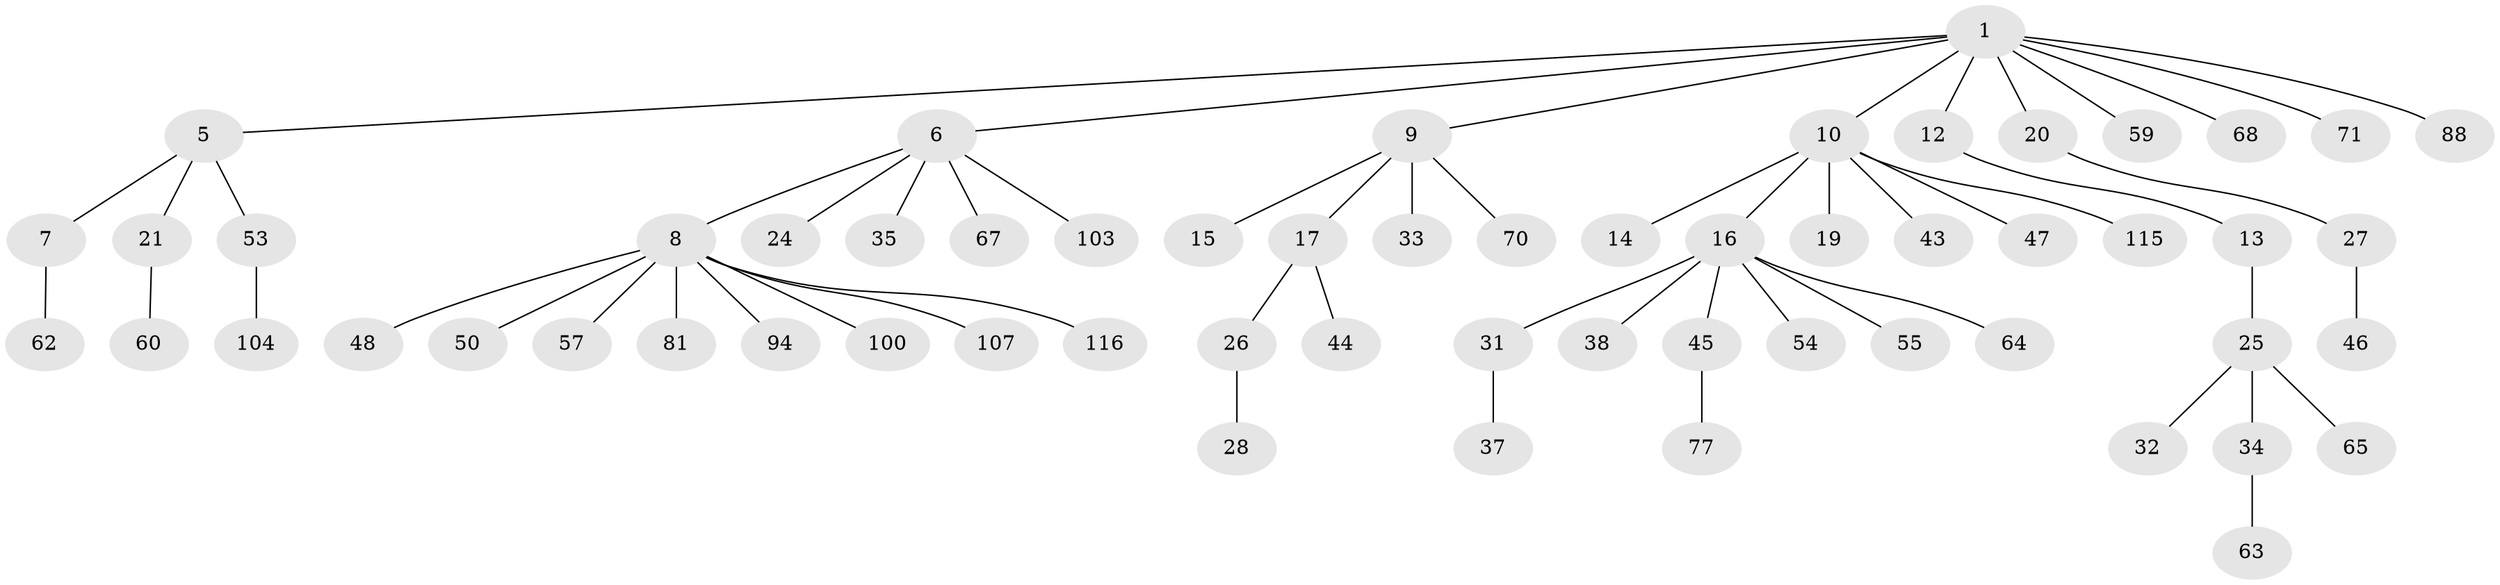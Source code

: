 // original degree distribution, {6: 0.04201680672268908, 4: 0.08403361344537816, 2: 0.21008403361344538, 7: 0.008403361344537815, 1: 0.5714285714285714, 8: 0.008403361344537815, 5: 0.025210084033613446, 3: 0.05042016806722689}
// Generated by graph-tools (version 1.1) at 2025/19/03/04/25 18:19:21]
// undirected, 59 vertices, 58 edges
graph export_dot {
graph [start="1"]
  node [color=gray90,style=filled];
  1 [super="+2+3"];
  5;
  6;
  7 [super="+95+72"];
  8 [super="+23+97+106+29"];
  9 [super="+41+11"];
  10;
  12;
  13;
  14;
  15;
  16 [super="+42+39+18"];
  17 [super="+76+102+80+22"];
  19;
  20 [super="+112"];
  21 [super="+75+110+91+49+36"];
  24 [super="+30"];
  25;
  26;
  27 [super="+87+83"];
  28;
  31;
  32 [super="+69"];
  33;
  34 [super="+105"];
  35;
  37;
  38;
  43 [super="+52"];
  44;
  45 [super="+51"];
  46;
  47;
  48 [super="+96"];
  50;
  53;
  54;
  55 [super="+58+79+89"];
  57;
  59 [super="+93"];
  60;
  62;
  63;
  64;
  65;
  67;
  68 [super="+78"];
  70;
  71;
  77;
  81 [super="+101"];
  88 [super="+90"];
  94;
  100;
  103;
  104 [super="+118"];
  107;
  115;
  116;
  1 -- 5;
  1 -- 6;
  1 -- 59;
  1 -- 88;
  1 -- 10;
  1 -- 68;
  1 -- 71;
  1 -- 12;
  1 -- 20;
  1 -- 9;
  5 -- 7;
  5 -- 21;
  5 -- 53;
  6 -- 8;
  6 -- 24;
  6 -- 35;
  6 -- 67;
  6 -- 103;
  7 -- 62;
  8 -- 48;
  8 -- 81;
  8 -- 100;
  8 -- 107;
  8 -- 94;
  8 -- 57;
  8 -- 50;
  8 -- 116;
  9 -- 15;
  9 -- 33;
  9 -- 17;
  9 -- 70;
  10 -- 14;
  10 -- 16;
  10 -- 19;
  10 -- 43;
  10 -- 47;
  10 -- 115;
  12 -- 13;
  13 -- 25;
  16 -- 31;
  16 -- 38;
  16 -- 55;
  16 -- 64;
  16 -- 54;
  16 -- 45;
  17 -- 26;
  17 -- 44;
  20 -- 27;
  21 -- 60;
  25 -- 32;
  25 -- 34;
  25 -- 65;
  26 -- 28;
  27 -- 46;
  31 -- 37;
  34 -- 63;
  45 -- 77;
  53 -- 104;
}
